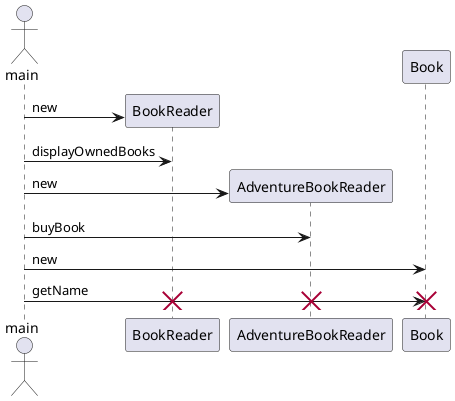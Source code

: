 @startuml

	actor main

	create BookReader
	main -> BookReader : new
	
	main -> BookReader : displayOwnedBooks
	
	create AdventureBookReader
	main -> AdventureBookReader : new
	
	main -> AdventureBookReader : buyBook
	
	main -> Book : new
	main -> Book : getName
	
	
	destroy Book
	destroy AdventureBookReader
	destroy BookReader

@enduml
